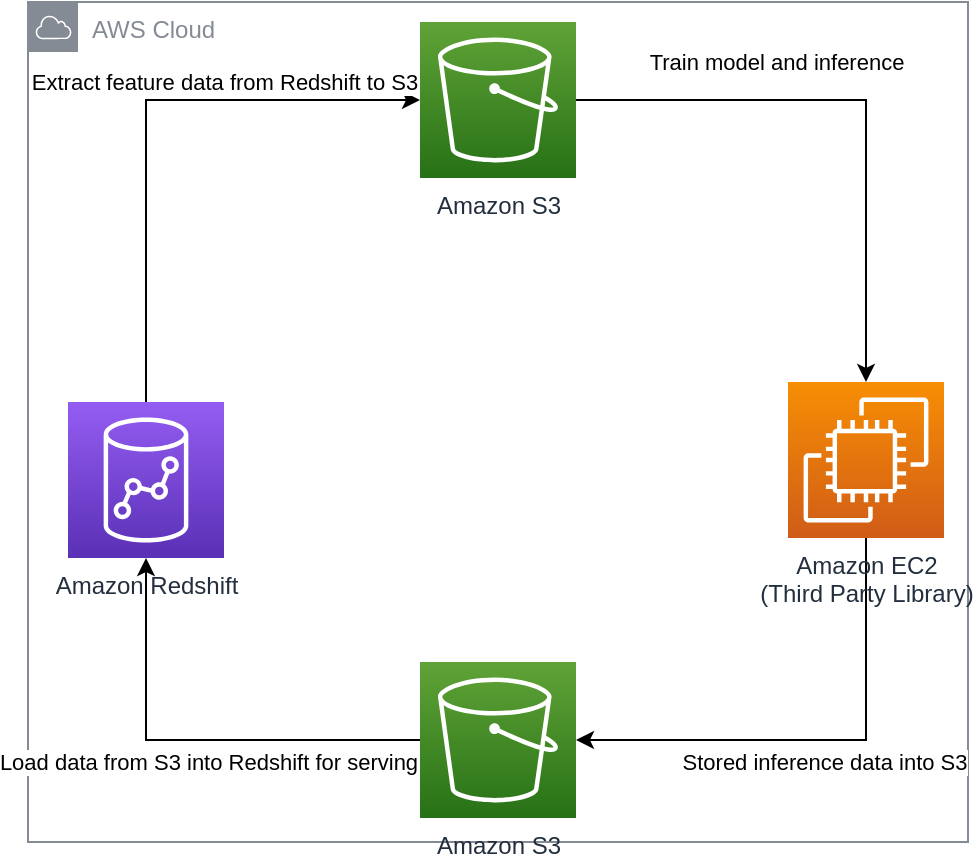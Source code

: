 <mxfile version="18.1.1" type="github">
  <diagram id="Rji8ETgTCMCbWa1Z-_JV" name="Page-1">
    <mxGraphModel dx="1042" dy="564" grid="1" gridSize="10" guides="1" tooltips="1" connect="1" arrows="1" fold="1" page="1" pageScale="1" pageWidth="827" pageHeight="1169" math="0" shadow="0">
      <root>
        <mxCell id="0" />
        <mxCell id="1" parent="0" />
        <mxCell id="vgL4KLfLdMHprWNpZJWw-1" value="AWS Cloud" style="sketch=0;outlineConnect=0;gradientColor=none;html=1;whiteSpace=wrap;fontSize=12;fontStyle=0;shape=mxgraph.aws4.group;grIcon=mxgraph.aws4.group_aws_cloud;strokeColor=#858B94;fillColor=none;verticalAlign=top;align=left;spacingLeft=30;fontColor=#858B94;dashed=0;" parent="1" vertex="1">
          <mxGeometry x="40" y="150" width="470" height="420" as="geometry" />
        </mxCell>
        <mxCell id="vgL4KLfLdMHprWNpZJWw-6" style="edgeStyle=orthogonalEdgeStyle;rounded=0;orthogonalLoop=1;jettySize=auto;html=1;exitX=0.5;exitY=0;exitDx=0;exitDy=0;exitPerimeter=0;entryX=0;entryY=0.5;entryDx=0;entryDy=0;entryPerimeter=0;" parent="1" source="vgL4KLfLdMHprWNpZJWw-2" target="vgL4KLfLdMHprWNpZJWw-3" edge="1">
          <mxGeometry relative="1" as="geometry" />
        </mxCell>
        <mxCell id="Z9n2ajyJRsNvPlmvLn_6-1" value="Extract feature data from Redshift to S3" style="edgeLabel;html=1;align=center;verticalAlign=middle;resizable=0;points=[];" vertex="1" connectable="0" parent="vgL4KLfLdMHprWNpZJWw-6">
          <mxGeometry x="-0.208" y="2" relative="1" as="geometry">
            <mxPoint x="41" y="-46" as="offset" />
          </mxGeometry>
        </mxCell>
        <mxCell id="vgL4KLfLdMHprWNpZJWw-2" value="Amazon Redshift" style="sketch=0;points=[[0,0,0],[0.25,0,0],[0.5,0,0],[0.75,0,0],[1,0,0],[0,1,0],[0.25,1,0],[0.5,1,0],[0.75,1,0],[1,1,0],[0,0.25,0],[0,0.5,0],[0,0.75,0],[1,0.25,0],[1,0.5,0],[1,0.75,0]];outlineConnect=0;fontColor=#232F3E;gradientColor=#945DF2;gradientDirection=north;fillColor=#5A30B5;strokeColor=#ffffff;dashed=0;verticalLabelPosition=bottom;verticalAlign=top;align=center;html=1;fontSize=12;fontStyle=0;aspect=fixed;shape=mxgraph.aws4.resourceIcon;resIcon=mxgraph.aws4.redshift;" parent="1" vertex="1">
          <mxGeometry x="60" y="350" width="78" height="78" as="geometry" />
        </mxCell>
        <mxCell id="vgL4KLfLdMHprWNpZJWw-7" style="edgeStyle=orthogonalEdgeStyle;rounded=0;orthogonalLoop=1;jettySize=auto;html=1;exitX=1;exitY=0.5;exitDx=0;exitDy=0;exitPerimeter=0;" parent="1" source="vgL4KLfLdMHprWNpZJWw-3" target="vgL4KLfLdMHprWNpZJWw-5" edge="1">
          <mxGeometry relative="1" as="geometry" />
        </mxCell>
        <mxCell id="Z9n2ajyJRsNvPlmvLn_6-2" value="Train model and inference" style="edgeLabel;html=1;align=center;verticalAlign=middle;resizable=0;points=[];" vertex="1" connectable="0" parent="vgL4KLfLdMHprWNpZJWw-7">
          <mxGeometry x="-0.049" y="2" relative="1" as="geometry">
            <mxPoint x="-36" y="-17" as="offset" />
          </mxGeometry>
        </mxCell>
        <mxCell id="vgL4KLfLdMHprWNpZJWw-3" value="Amazon S3" style="sketch=0;points=[[0,0,0],[0.25,0,0],[0.5,0,0],[0.75,0,0],[1,0,0],[0,1,0],[0.25,1,0],[0.5,1,0],[0.75,1,0],[1,1,0],[0,0.25,0],[0,0.5,0],[0,0.75,0],[1,0.25,0],[1,0.5,0],[1,0.75,0]];outlineConnect=0;fontColor=#232F3E;gradientColor=#60A337;gradientDirection=north;fillColor=#277116;strokeColor=#ffffff;dashed=0;verticalLabelPosition=bottom;verticalAlign=top;align=center;html=1;fontSize=12;fontStyle=0;aspect=fixed;shape=mxgraph.aws4.resourceIcon;resIcon=mxgraph.aws4.s3;" parent="1" vertex="1">
          <mxGeometry x="236" y="160" width="78" height="78" as="geometry" />
        </mxCell>
        <mxCell id="vgL4KLfLdMHprWNpZJWw-9" style="edgeStyle=orthogonalEdgeStyle;rounded=0;orthogonalLoop=1;jettySize=auto;html=1;" parent="1" source="vgL4KLfLdMHprWNpZJWw-4" target="vgL4KLfLdMHprWNpZJWw-2" edge="1">
          <mxGeometry relative="1" as="geometry" />
        </mxCell>
        <mxCell id="Z9n2ajyJRsNvPlmvLn_6-4" value="Load data from S3 into Redshift for serving" style="edgeLabel;html=1;align=center;verticalAlign=middle;resizable=0;points=[];" vertex="1" connectable="0" parent="vgL4KLfLdMHprWNpZJWw-9">
          <mxGeometry x="-0.325" y="-2" relative="1" as="geometry">
            <mxPoint x="-29" y="13" as="offset" />
          </mxGeometry>
        </mxCell>
        <mxCell id="vgL4KLfLdMHprWNpZJWw-4" value="Amazon S3" style="sketch=0;points=[[0,0,0],[0.25,0,0],[0.5,0,0],[0.75,0,0],[1,0,0],[0,1,0],[0.25,1,0],[0.5,1,0],[0.75,1,0],[1,1,0],[0,0.25,0],[0,0.5,0],[0,0.75,0],[1,0.25,0],[1,0.5,0],[1,0.75,0]];outlineConnect=0;fontColor=#232F3E;gradientColor=#60A337;gradientDirection=north;fillColor=#277116;strokeColor=#ffffff;dashed=0;verticalLabelPosition=bottom;verticalAlign=top;align=center;html=1;fontSize=12;fontStyle=0;aspect=fixed;shape=mxgraph.aws4.resourceIcon;resIcon=mxgraph.aws4.s3;" parent="1" vertex="1">
          <mxGeometry x="236" y="480" width="78" height="78" as="geometry" />
        </mxCell>
        <mxCell id="vgL4KLfLdMHprWNpZJWw-8" style="edgeStyle=orthogonalEdgeStyle;rounded=0;orthogonalLoop=1;jettySize=auto;html=1;exitX=0.5;exitY=1;exitDx=0;exitDy=0;exitPerimeter=0;entryX=1;entryY=0.5;entryDx=0;entryDy=0;entryPerimeter=0;" parent="1" source="vgL4KLfLdMHprWNpZJWw-5" target="vgL4KLfLdMHprWNpZJWw-4" edge="1">
          <mxGeometry relative="1" as="geometry" />
        </mxCell>
        <mxCell id="Z9n2ajyJRsNvPlmvLn_6-3" value="Stored inference data into S3" style="edgeLabel;html=1;align=center;verticalAlign=middle;resizable=0;points=[];" vertex="1" connectable="0" parent="vgL4KLfLdMHprWNpZJWw-8">
          <mxGeometry x="-0.008" y="3" relative="1" as="geometry">
            <mxPoint y="8" as="offset" />
          </mxGeometry>
        </mxCell>
        <mxCell id="vgL4KLfLdMHprWNpZJWw-5" value="Amazon EC2&lt;br&gt;(Third Party Library)" style="sketch=0;points=[[0,0,0],[0.25,0,0],[0.5,0,0],[0.75,0,0],[1,0,0],[0,1,0],[0.25,1,0],[0.5,1,0],[0.75,1,0],[1,1,0],[0,0.25,0],[0,0.5,0],[0,0.75,0],[1,0.25,0],[1,0.5,0],[1,0.75,0]];outlineConnect=0;fontColor=#232F3E;gradientColor=#F78E04;gradientDirection=north;fillColor=#D05C17;strokeColor=#ffffff;dashed=0;verticalLabelPosition=bottom;verticalAlign=top;align=center;html=1;fontSize=12;fontStyle=0;aspect=fixed;shape=mxgraph.aws4.resourceIcon;resIcon=mxgraph.aws4.ec2;" parent="1" vertex="1">
          <mxGeometry x="420" y="340" width="78" height="78" as="geometry" />
        </mxCell>
      </root>
    </mxGraphModel>
  </diagram>
</mxfile>
